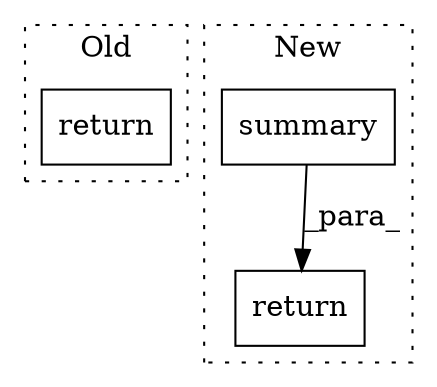 digraph G {
subgraph cluster0 {
1 [label="return" a="41" s="5403" l="7" shape="box"];
label = "Old";
style="dotted";
}
subgraph cluster1 {
2 [label="summary" a="32" s="4553" l="9" shape="box"];
3 [label="return" a="41" s="4532" l="7" shape="box"];
label = "New";
style="dotted";
}
2 -> 3 [label="_para_"];
}